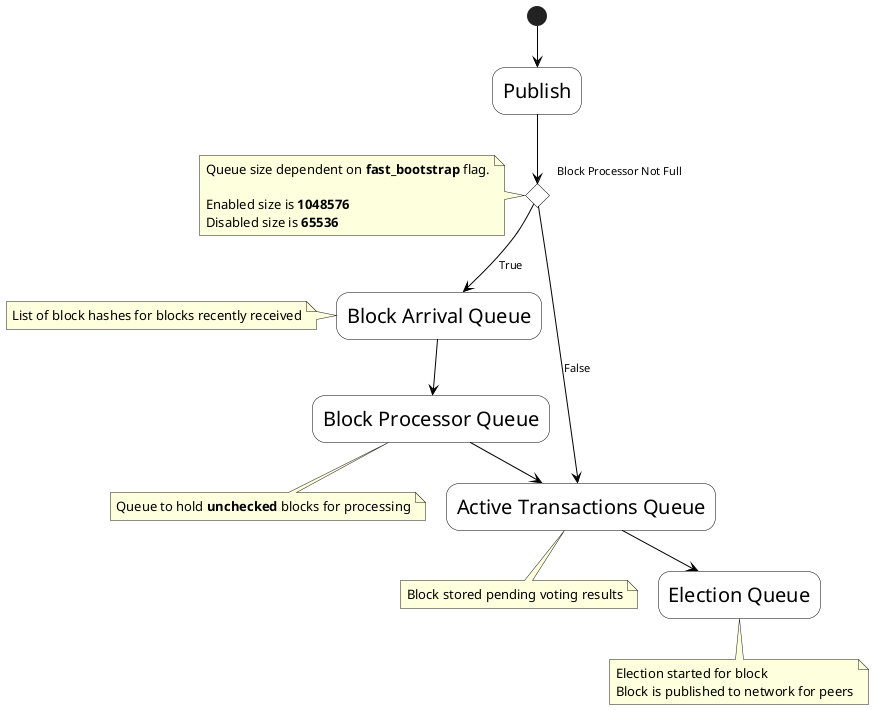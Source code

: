 @startuml

skinparam TitleFontSize 30
skinparam ActivityFontSize 20
skinparam ActivityBackgroundColor #FFFFFF
skinparam ArrowColor Black
skinparam ActivityBorderColor Black

(*) --> Publish
if Block Processor Not Full
    note left
    Queue size dependent on **fast_bootstrap** flag.
    
    Enabled size is **1048576**
    Disabled size is **65536**
    end note
    -->[True] "Block Arrival Queue"
    note left
    List of block hashes for blocks recently received
    end note
    --> "Block Processor Queue"
    note bottom
    Queue to hold **unchecked** blocks for processing
    end note
    --> "Active Transactions Queue"
else
    -->[False] "Active Transactions Queue"
end if

note bottom
Block stored pending voting results
end note

--> Election Queue
note bottom
Election started for block
Block is published to network for peers
end note
@enduml

